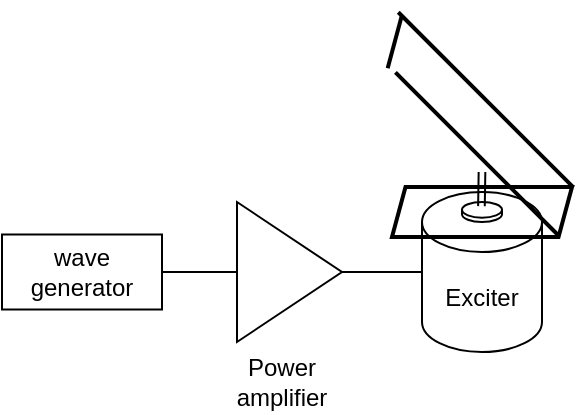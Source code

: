 <mxfile version="21.3.2" type="github">
  <diagram name="Page-1" id="-eMpOVEWGyke3WGTZZot">
    <mxGraphModel dx="875" dy="502" grid="1" gridSize="10" guides="1" tooltips="1" connect="1" arrows="1" fold="1" page="1" pageScale="1" pageWidth="827" pageHeight="1169" math="0" shadow="0">
      <root>
        <mxCell id="0" />
        <mxCell id="1" parent="0" />
        <mxCell id="syNTxDQ9dA7czl0h41md-5" style="edgeStyle=orthogonalEdgeStyle;rounded=0;orthogonalLoop=1;jettySize=auto;html=1;exitX=1;exitY=0.5;exitDx=0;exitDy=0;entryX=0;entryY=0.5;entryDx=0;entryDy=0;endArrow=none;endFill=0;" edge="1" parent="1" source="syNTxDQ9dA7czl0h41md-1" target="syNTxDQ9dA7czl0h41md-2">
          <mxGeometry relative="1" as="geometry" />
        </mxCell>
        <mxCell id="syNTxDQ9dA7czl0h41md-1" value="wave generator" style="rounded=0;whiteSpace=wrap;html=1;" vertex="1" parent="1">
          <mxGeometry x="230" y="441.25" width="80" height="37.5" as="geometry" />
        </mxCell>
        <mxCell id="syNTxDQ9dA7czl0h41md-6" style="edgeStyle=orthogonalEdgeStyle;rounded=0;orthogonalLoop=1;jettySize=auto;html=1;exitX=1;exitY=0.5;exitDx=0;exitDy=0;endArrow=none;endFill=0;" edge="1" parent="1" source="syNTxDQ9dA7czl0h41md-2">
          <mxGeometry relative="1" as="geometry">
            <mxPoint x="470.0" y="460" as="targetPoint" />
          </mxGeometry>
        </mxCell>
        <mxCell id="syNTxDQ9dA7czl0h41md-2" value="" style="triangle;whiteSpace=wrap;html=1;" vertex="1" parent="1">
          <mxGeometry x="347.5" y="425" width="52.5" height="70" as="geometry" />
        </mxCell>
        <mxCell id="syNTxDQ9dA7czl0h41md-3" value="Exciter" style="shape=cylinder3;whiteSpace=wrap;html=1;boundedLbl=1;backgroundOutline=1;size=15;" vertex="1" parent="1">
          <mxGeometry x="440" y="420" width="60" height="80" as="geometry" />
        </mxCell>
        <mxCell id="syNTxDQ9dA7czl0h41md-4" value="Power amplifier" style="text;strokeColor=none;align=center;fillColor=none;html=1;verticalAlign=middle;whiteSpace=wrap;rounded=0;" vertex="1" parent="1">
          <mxGeometry x="340" y="500" width="60" height="30" as="geometry" />
        </mxCell>
        <mxCell id="syNTxDQ9dA7czl0h41md-7" value="" style="shape=cylinder3;whiteSpace=wrap;html=1;boundedLbl=1;backgroundOutline=1;size=3.915;" vertex="1" parent="1">
          <mxGeometry x="460" y="425" width="20" height="10" as="geometry" />
        </mxCell>
        <mxCell id="syNTxDQ9dA7czl0h41md-10" value="" style="endArrow=none;html=1;rounded=0;shape=link;width=3.333;exitX=0.486;exitY=0.209;exitDx=0;exitDy=0;exitPerimeter=0;" edge="1" parent="1" source="syNTxDQ9dA7czl0h41md-7">
          <mxGeometry width="50" height="50" relative="1" as="geometry">
            <mxPoint x="420" y="420" as="sourcePoint" />
            <mxPoint x="470" y="410" as="targetPoint" />
          </mxGeometry>
        </mxCell>
        <mxCell id="syNTxDQ9dA7czl0h41md-12" value="" style="shape=parallelogram;html=1;strokeWidth=2;perimeter=parallelogramPerimeter;whiteSpace=wrap;rounded=1;arcSize=0;size=0.075;fillColor=none;" vertex="1" parent="1">
          <mxGeometry x="425" y="417.5" width="90" height="25" as="geometry" />
        </mxCell>
        <mxCell id="syNTxDQ9dA7czl0h41md-14" value="" style="line;strokeWidth=2;html=1;rotation=45;" vertex="1" parent="1">
          <mxGeometry x="410" y="368.42" width="123.83" height="11" as="geometry" />
        </mxCell>
        <mxCell id="syNTxDQ9dA7czl0h41md-16" value="" style="line;strokeWidth=2;html=1;rotation=45;" vertex="1" parent="1">
          <mxGeometry x="409.75" y="396.18" width="115.86" height="10" as="geometry" />
        </mxCell>
        <mxCell id="syNTxDQ9dA7czl0h41md-18" value="" style="line;strokeWidth=2;html=1;rotation=-75;" vertex="1" parent="1">
          <mxGeometry x="412.72" y="340" width="27.28" height="10" as="geometry" />
        </mxCell>
      </root>
    </mxGraphModel>
  </diagram>
</mxfile>
